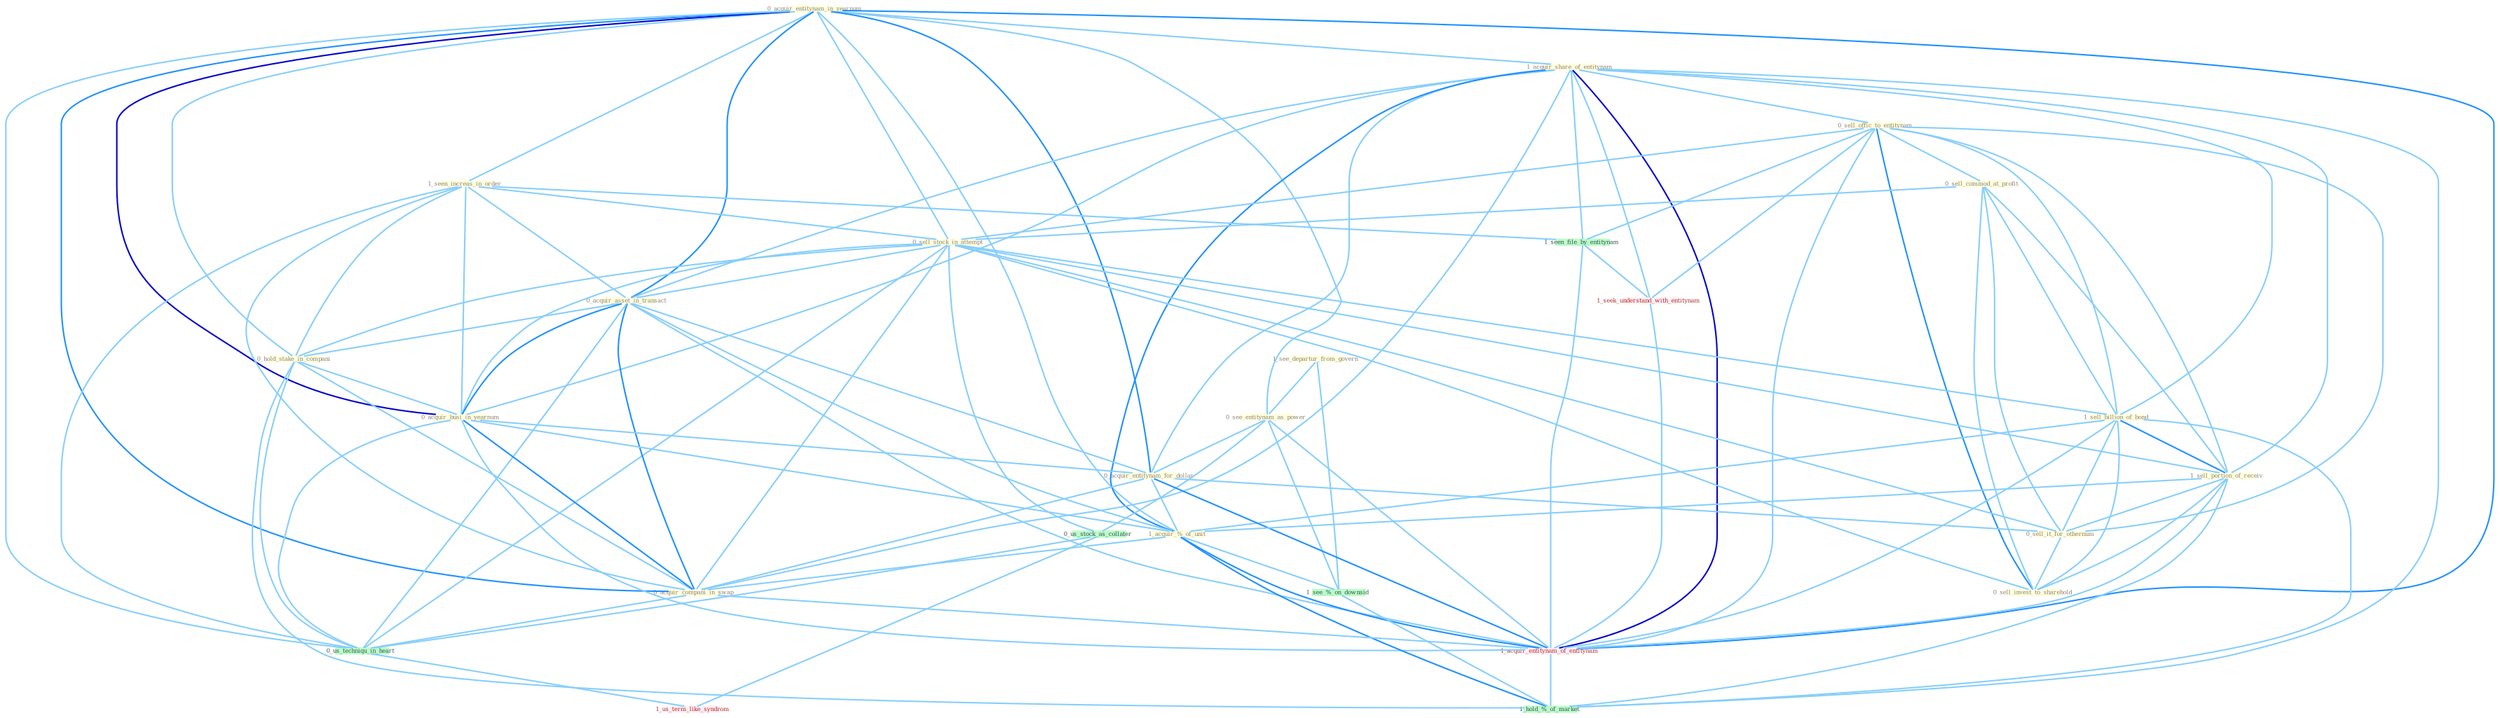 Graph G{ 
    node
    [shape=polygon,style=filled,width=.5,height=.06,color="#BDFCC9",fixedsize=true,fontsize=4,
    fontcolor="#2f4f4f"];
    {node
    [color="#ffffe0", fontcolor="#8b7d6b"] "0_acquir_entitynam_in_yearnum " "1_acquir_share_of_entitynam " "0_sell_offic_to_entitynam " "1_see_departur_from_govern " "0_see_entitynam_as_power " "0_sell_commod_at_profit " "1_seen_increas_in_order " "0_sell_stock_in_attempt " "0_acquir_asset_in_transact " "0_hold_stake_in_compani " "1_sell_billion_of_bond " "0_acquir_busi_in_yearnum " "0_acquir_entitynam_for_dollar " "1_sell_portion_of_receiv " "0_sell_it_for_othernum " "0_sell_invest_to_sharehold " "1_acquir_%_of_unit " "0_acquir_compani_in_swap "}
{node [color="#fff0f5", fontcolor="#b22222"] "1_seek_understand_with_entitynam " "1_acquir_entitynam_of_entitynam " "1_us_term_like_syndrom "}
edge [color="#B0E2FF"];

	"0_acquir_entitynam_in_yearnum " -- "1_acquir_share_of_entitynam " [w="1", color="#87cefa" ];
	"0_acquir_entitynam_in_yearnum " -- "0_see_entitynam_as_power " [w="1", color="#87cefa" ];
	"0_acquir_entitynam_in_yearnum " -- "1_seen_increas_in_order " [w="1", color="#87cefa" ];
	"0_acquir_entitynam_in_yearnum " -- "0_sell_stock_in_attempt " [w="1", color="#87cefa" ];
	"0_acquir_entitynam_in_yearnum " -- "0_acquir_asset_in_transact " [w="2", color="#1e90ff" , len=0.8];
	"0_acquir_entitynam_in_yearnum " -- "0_hold_stake_in_compani " [w="1", color="#87cefa" ];
	"0_acquir_entitynam_in_yearnum " -- "0_acquir_busi_in_yearnum " [w="3", color="#0000cd" , len=0.6];
	"0_acquir_entitynam_in_yearnum " -- "0_acquir_entitynam_for_dollar " [w="2", color="#1e90ff" , len=0.8];
	"0_acquir_entitynam_in_yearnum " -- "1_acquir_%_of_unit " [w="1", color="#87cefa" ];
	"0_acquir_entitynam_in_yearnum " -- "0_acquir_compani_in_swap " [w="2", color="#1e90ff" , len=0.8];
	"0_acquir_entitynam_in_yearnum " -- "1_acquir_entitynam_of_entitynam " [w="2", color="#1e90ff" , len=0.8];
	"0_acquir_entitynam_in_yearnum " -- "0_us_techniqu_in_heart " [w="1", color="#87cefa" ];
	"1_acquir_share_of_entitynam " -- "0_sell_offic_to_entitynam " [w="1", color="#87cefa" ];
	"1_acquir_share_of_entitynam " -- "0_acquir_asset_in_transact " [w="1", color="#87cefa" ];
	"1_acquir_share_of_entitynam " -- "1_sell_billion_of_bond " [w="1", color="#87cefa" ];
	"1_acquir_share_of_entitynam " -- "0_acquir_busi_in_yearnum " [w="1", color="#87cefa" ];
	"1_acquir_share_of_entitynam " -- "0_acquir_entitynam_for_dollar " [w="1", color="#87cefa" ];
	"1_acquir_share_of_entitynam " -- "1_sell_portion_of_receiv " [w="1", color="#87cefa" ];
	"1_acquir_share_of_entitynam " -- "1_acquir_%_of_unit " [w="2", color="#1e90ff" , len=0.8];
	"1_acquir_share_of_entitynam " -- "0_acquir_compani_in_swap " [w="1", color="#87cefa" ];
	"1_acquir_share_of_entitynam " -- "1_seen_file_by_entitynam " [w="1", color="#87cefa" ];
	"1_acquir_share_of_entitynam " -- "1_seek_understand_with_entitynam " [w="1", color="#87cefa" ];
	"1_acquir_share_of_entitynam " -- "1_acquir_entitynam_of_entitynam " [w="3", color="#0000cd" , len=0.6];
	"1_acquir_share_of_entitynam " -- "1_hold_%_of_market " [w="1", color="#87cefa" ];
	"0_sell_offic_to_entitynam " -- "0_sell_commod_at_profit " [w="1", color="#87cefa" ];
	"0_sell_offic_to_entitynam " -- "0_sell_stock_in_attempt " [w="1", color="#87cefa" ];
	"0_sell_offic_to_entitynam " -- "1_sell_billion_of_bond " [w="1", color="#87cefa" ];
	"0_sell_offic_to_entitynam " -- "1_sell_portion_of_receiv " [w="1", color="#87cefa" ];
	"0_sell_offic_to_entitynam " -- "0_sell_it_for_othernum " [w="1", color="#87cefa" ];
	"0_sell_offic_to_entitynam " -- "0_sell_invest_to_sharehold " [w="2", color="#1e90ff" , len=0.8];
	"0_sell_offic_to_entitynam " -- "1_seen_file_by_entitynam " [w="1", color="#87cefa" ];
	"0_sell_offic_to_entitynam " -- "1_seek_understand_with_entitynam " [w="1", color="#87cefa" ];
	"0_sell_offic_to_entitynam " -- "1_acquir_entitynam_of_entitynam " [w="1", color="#87cefa" ];
	"1_see_departur_from_govern " -- "0_see_entitynam_as_power " [w="1", color="#87cefa" ];
	"1_see_departur_from_govern " -- "1_see_%_on_downsid " [w="1", color="#87cefa" ];
	"0_see_entitynam_as_power " -- "0_acquir_entitynam_for_dollar " [w="1", color="#87cefa" ];
	"0_see_entitynam_as_power " -- "0_us_stock_as_collater " [w="1", color="#87cefa" ];
	"0_see_entitynam_as_power " -- "1_acquir_entitynam_of_entitynam " [w="1", color="#87cefa" ];
	"0_see_entitynam_as_power " -- "1_see_%_on_downsid " [w="1", color="#87cefa" ];
	"0_sell_commod_at_profit " -- "0_sell_stock_in_attempt " [w="1", color="#87cefa" ];
	"0_sell_commod_at_profit " -- "1_sell_billion_of_bond " [w="1", color="#87cefa" ];
	"0_sell_commod_at_profit " -- "1_sell_portion_of_receiv " [w="1", color="#87cefa" ];
	"0_sell_commod_at_profit " -- "0_sell_it_for_othernum " [w="1", color="#87cefa" ];
	"0_sell_commod_at_profit " -- "0_sell_invest_to_sharehold " [w="1", color="#87cefa" ];
	"1_seen_increas_in_order " -- "0_sell_stock_in_attempt " [w="1", color="#87cefa" ];
	"1_seen_increas_in_order " -- "0_acquir_asset_in_transact " [w="1", color="#87cefa" ];
	"1_seen_increas_in_order " -- "0_hold_stake_in_compani " [w="1", color="#87cefa" ];
	"1_seen_increas_in_order " -- "0_acquir_busi_in_yearnum " [w="1", color="#87cefa" ];
	"1_seen_increas_in_order " -- "0_acquir_compani_in_swap " [w="1", color="#87cefa" ];
	"1_seen_increas_in_order " -- "1_seen_file_by_entitynam " [w="1", color="#87cefa" ];
	"1_seen_increas_in_order " -- "0_us_techniqu_in_heart " [w="1", color="#87cefa" ];
	"0_sell_stock_in_attempt " -- "0_acquir_asset_in_transact " [w="1", color="#87cefa" ];
	"0_sell_stock_in_attempt " -- "0_hold_stake_in_compani " [w="1", color="#87cefa" ];
	"0_sell_stock_in_attempt " -- "1_sell_billion_of_bond " [w="1", color="#87cefa" ];
	"0_sell_stock_in_attempt " -- "0_acquir_busi_in_yearnum " [w="1", color="#87cefa" ];
	"0_sell_stock_in_attempt " -- "1_sell_portion_of_receiv " [w="1", color="#87cefa" ];
	"0_sell_stock_in_attempt " -- "0_sell_it_for_othernum " [w="1", color="#87cefa" ];
	"0_sell_stock_in_attempt " -- "0_sell_invest_to_sharehold " [w="1", color="#87cefa" ];
	"0_sell_stock_in_attempt " -- "0_acquir_compani_in_swap " [w="1", color="#87cefa" ];
	"0_sell_stock_in_attempt " -- "0_us_stock_as_collater " [w="1", color="#87cefa" ];
	"0_sell_stock_in_attempt " -- "0_us_techniqu_in_heart " [w="1", color="#87cefa" ];
	"0_acquir_asset_in_transact " -- "0_hold_stake_in_compani " [w="1", color="#87cefa" ];
	"0_acquir_asset_in_transact " -- "0_acquir_busi_in_yearnum " [w="2", color="#1e90ff" , len=0.8];
	"0_acquir_asset_in_transact " -- "0_acquir_entitynam_for_dollar " [w="1", color="#87cefa" ];
	"0_acquir_asset_in_transact " -- "1_acquir_%_of_unit " [w="1", color="#87cefa" ];
	"0_acquir_asset_in_transact " -- "0_acquir_compani_in_swap " [w="2", color="#1e90ff" , len=0.8];
	"0_acquir_asset_in_transact " -- "1_acquir_entitynam_of_entitynam " [w="1", color="#87cefa" ];
	"0_acquir_asset_in_transact " -- "0_us_techniqu_in_heart " [w="1", color="#87cefa" ];
	"0_hold_stake_in_compani " -- "0_acquir_busi_in_yearnum " [w="1", color="#87cefa" ];
	"0_hold_stake_in_compani " -- "0_acquir_compani_in_swap " [w="1", color="#87cefa" ];
	"0_hold_stake_in_compani " -- "0_us_techniqu_in_heart " [w="1", color="#87cefa" ];
	"0_hold_stake_in_compani " -- "1_hold_%_of_market " [w="1", color="#87cefa" ];
	"1_sell_billion_of_bond " -- "1_sell_portion_of_receiv " [w="2", color="#1e90ff" , len=0.8];
	"1_sell_billion_of_bond " -- "0_sell_it_for_othernum " [w="1", color="#87cefa" ];
	"1_sell_billion_of_bond " -- "0_sell_invest_to_sharehold " [w="1", color="#87cefa" ];
	"1_sell_billion_of_bond " -- "1_acquir_%_of_unit " [w="1", color="#87cefa" ];
	"1_sell_billion_of_bond " -- "1_acquir_entitynam_of_entitynam " [w="1", color="#87cefa" ];
	"1_sell_billion_of_bond " -- "1_hold_%_of_market " [w="1", color="#87cefa" ];
	"0_acquir_busi_in_yearnum " -- "0_acquir_entitynam_for_dollar " [w="1", color="#87cefa" ];
	"0_acquir_busi_in_yearnum " -- "1_acquir_%_of_unit " [w="1", color="#87cefa" ];
	"0_acquir_busi_in_yearnum " -- "0_acquir_compani_in_swap " [w="2", color="#1e90ff" , len=0.8];
	"0_acquir_busi_in_yearnum " -- "1_acquir_entitynam_of_entitynam " [w="1", color="#87cefa" ];
	"0_acquir_busi_in_yearnum " -- "0_us_techniqu_in_heart " [w="1", color="#87cefa" ];
	"0_acquir_entitynam_for_dollar " -- "0_sell_it_for_othernum " [w="1", color="#87cefa" ];
	"0_acquir_entitynam_for_dollar " -- "1_acquir_%_of_unit " [w="1", color="#87cefa" ];
	"0_acquir_entitynam_for_dollar " -- "0_acquir_compani_in_swap " [w="1", color="#87cefa" ];
	"0_acquir_entitynam_for_dollar " -- "1_acquir_entitynam_of_entitynam " [w="2", color="#1e90ff" , len=0.8];
	"1_sell_portion_of_receiv " -- "0_sell_it_for_othernum " [w="1", color="#87cefa" ];
	"1_sell_portion_of_receiv " -- "0_sell_invest_to_sharehold " [w="1", color="#87cefa" ];
	"1_sell_portion_of_receiv " -- "1_acquir_%_of_unit " [w="1", color="#87cefa" ];
	"1_sell_portion_of_receiv " -- "1_acquir_entitynam_of_entitynam " [w="1", color="#87cefa" ];
	"1_sell_portion_of_receiv " -- "1_hold_%_of_market " [w="1", color="#87cefa" ];
	"0_sell_it_for_othernum " -- "0_sell_invest_to_sharehold " [w="1", color="#87cefa" ];
	"1_acquir_%_of_unit " -- "0_acquir_compani_in_swap " [w="1", color="#87cefa" ];
	"1_acquir_%_of_unit " -- "1_acquir_entitynam_of_entitynam " [w="2", color="#1e90ff" , len=0.8];
	"1_acquir_%_of_unit " -- "1_see_%_on_downsid " [w="1", color="#87cefa" ];
	"1_acquir_%_of_unit " -- "1_hold_%_of_market " [w="2", color="#1e90ff" , len=0.8];
	"0_acquir_compani_in_swap " -- "1_acquir_entitynam_of_entitynam " [w="1", color="#87cefa" ];
	"0_acquir_compani_in_swap " -- "0_us_techniqu_in_heart " [w="1", color="#87cefa" ];
	"1_seen_file_by_entitynam " -- "1_seek_understand_with_entitynam " [w="1", color="#87cefa" ];
	"1_seen_file_by_entitynam " -- "1_acquir_entitynam_of_entitynam " [w="1", color="#87cefa" ];
	"0_us_stock_as_collater " -- "0_us_techniqu_in_heart " [w="1", color="#87cefa" ];
	"0_us_stock_as_collater " -- "1_us_term_like_syndrom " [w="1", color="#87cefa" ];
	"1_seek_understand_with_entitynam " -- "1_acquir_entitynam_of_entitynam " [w="1", color="#87cefa" ];
	"1_acquir_entitynam_of_entitynam " -- "1_hold_%_of_market " [w="1", color="#87cefa" ];
	"0_us_techniqu_in_heart " -- "1_us_term_like_syndrom " [w="1", color="#87cefa" ];
	"1_see_%_on_downsid " -- "1_hold_%_of_market " [w="1", color="#87cefa" ];
}